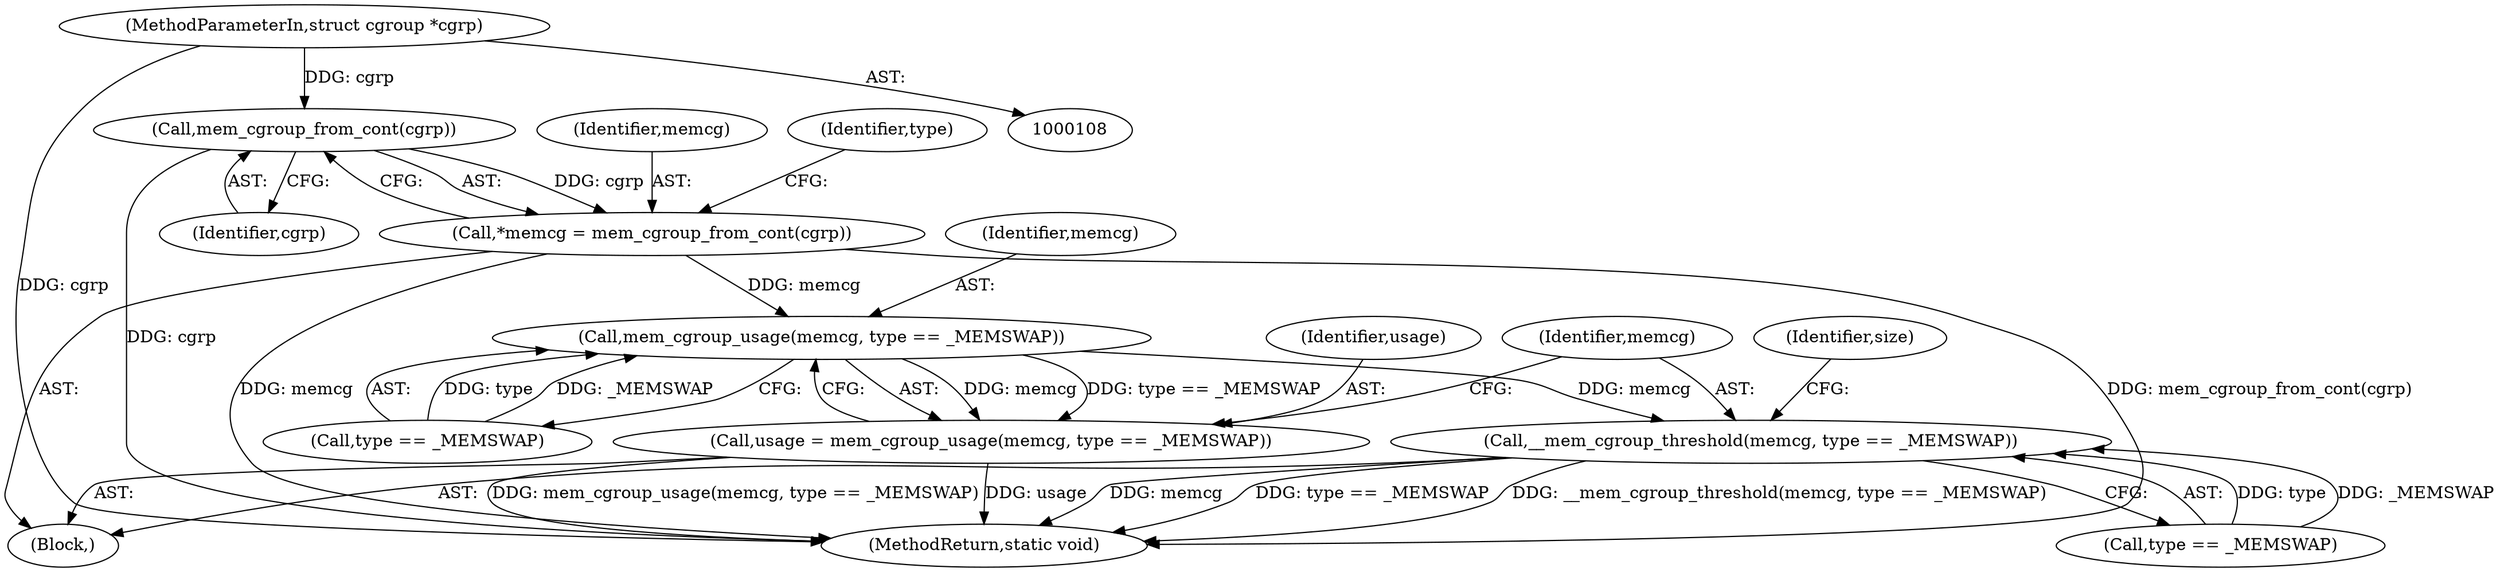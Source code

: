 digraph "0_linux_371528caec553785c37f73fa3926ea0de84f986f@pointer" {
"1000109" [label="(MethodParameterIn,struct cgroup *cgrp)"];
"1000116" [label="(Call,mem_cgroup_from_cont(cgrp))"];
"1000114" [label="(Call,*memcg = mem_cgroup_from_cont(cgrp))"];
"1000169" [label="(Call,mem_cgroup_usage(memcg, type == _MEMSWAP))"];
"1000167" [label="(Call,usage = mem_cgroup_usage(memcg, type == _MEMSWAP))"];
"1000174" [label="(Call,__mem_cgroup_threshold(memcg, type == _MEMSWAP))"];
"1000114" [label="(Call,*memcg = mem_cgroup_from_cont(cgrp))"];
"1000171" [label="(Call,type == _MEMSWAP)"];
"1000168" [label="(Identifier,usage)"];
"1000175" [label="(Identifier,memcg)"];
"1000109" [label="(MethodParameterIn,struct cgroup *cgrp)"];
"1000117" [label="(Identifier,cgrp)"];
"1000176" [label="(Call,type == _MEMSWAP)"];
"1000180" [label="(Identifier,size)"];
"1000121" [label="(Identifier,type)"];
"1000287" [label="(MethodReturn,static void)"];
"1000174" [label="(Call,__mem_cgroup_threshold(memcg, type == _MEMSWAP))"];
"1000167" [label="(Call,usage = mem_cgroup_usage(memcg, type == _MEMSWAP))"];
"1000112" [label="(Block,)"];
"1000169" [label="(Call,mem_cgroup_usage(memcg, type == _MEMSWAP))"];
"1000115" [label="(Identifier,memcg)"];
"1000170" [label="(Identifier,memcg)"];
"1000116" [label="(Call,mem_cgroup_from_cont(cgrp))"];
"1000109" -> "1000108"  [label="AST: "];
"1000109" -> "1000287"  [label="DDG: cgrp"];
"1000109" -> "1000116"  [label="DDG: cgrp"];
"1000116" -> "1000114"  [label="AST: "];
"1000116" -> "1000117"  [label="CFG: "];
"1000117" -> "1000116"  [label="AST: "];
"1000114" -> "1000116"  [label="CFG: "];
"1000116" -> "1000287"  [label="DDG: cgrp"];
"1000116" -> "1000114"  [label="DDG: cgrp"];
"1000114" -> "1000112"  [label="AST: "];
"1000115" -> "1000114"  [label="AST: "];
"1000121" -> "1000114"  [label="CFG: "];
"1000114" -> "1000287"  [label="DDG: memcg"];
"1000114" -> "1000287"  [label="DDG: mem_cgroup_from_cont(cgrp)"];
"1000114" -> "1000169"  [label="DDG: memcg"];
"1000169" -> "1000167"  [label="AST: "];
"1000169" -> "1000171"  [label="CFG: "];
"1000170" -> "1000169"  [label="AST: "];
"1000171" -> "1000169"  [label="AST: "];
"1000167" -> "1000169"  [label="CFG: "];
"1000169" -> "1000167"  [label="DDG: memcg"];
"1000169" -> "1000167"  [label="DDG: type == _MEMSWAP"];
"1000171" -> "1000169"  [label="DDG: type"];
"1000171" -> "1000169"  [label="DDG: _MEMSWAP"];
"1000169" -> "1000174"  [label="DDG: memcg"];
"1000167" -> "1000112"  [label="AST: "];
"1000168" -> "1000167"  [label="AST: "];
"1000175" -> "1000167"  [label="CFG: "];
"1000167" -> "1000287"  [label="DDG: usage"];
"1000167" -> "1000287"  [label="DDG: mem_cgroup_usage(memcg, type == _MEMSWAP)"];
"1000174" -> "1000112"  [label="AST: "];
"1000174" -> "1000176"  [label="CFG: "];
"1000175" -> "1000174"  [label="AST: "];
"1000176" -> "1000174"  [label="AST: "];
"1000180" -> "1000174"  [label="CFG: "];
"1000174" -> "1000287"  [label="DDG: type == _MEMSWAP"];
"1000174" -> "1000287"  [label="DDG: __mem_cgroup_threshold(memcg, type == _MEMSWAP)"];
"1000174" -> "1000287"  [label="DDG: memcg"];
"1000176" -> "1000174"  [label="DDG: type"];
"1000176" -> "1000174"  [label="DDG: _MEMSWAP"];
}
